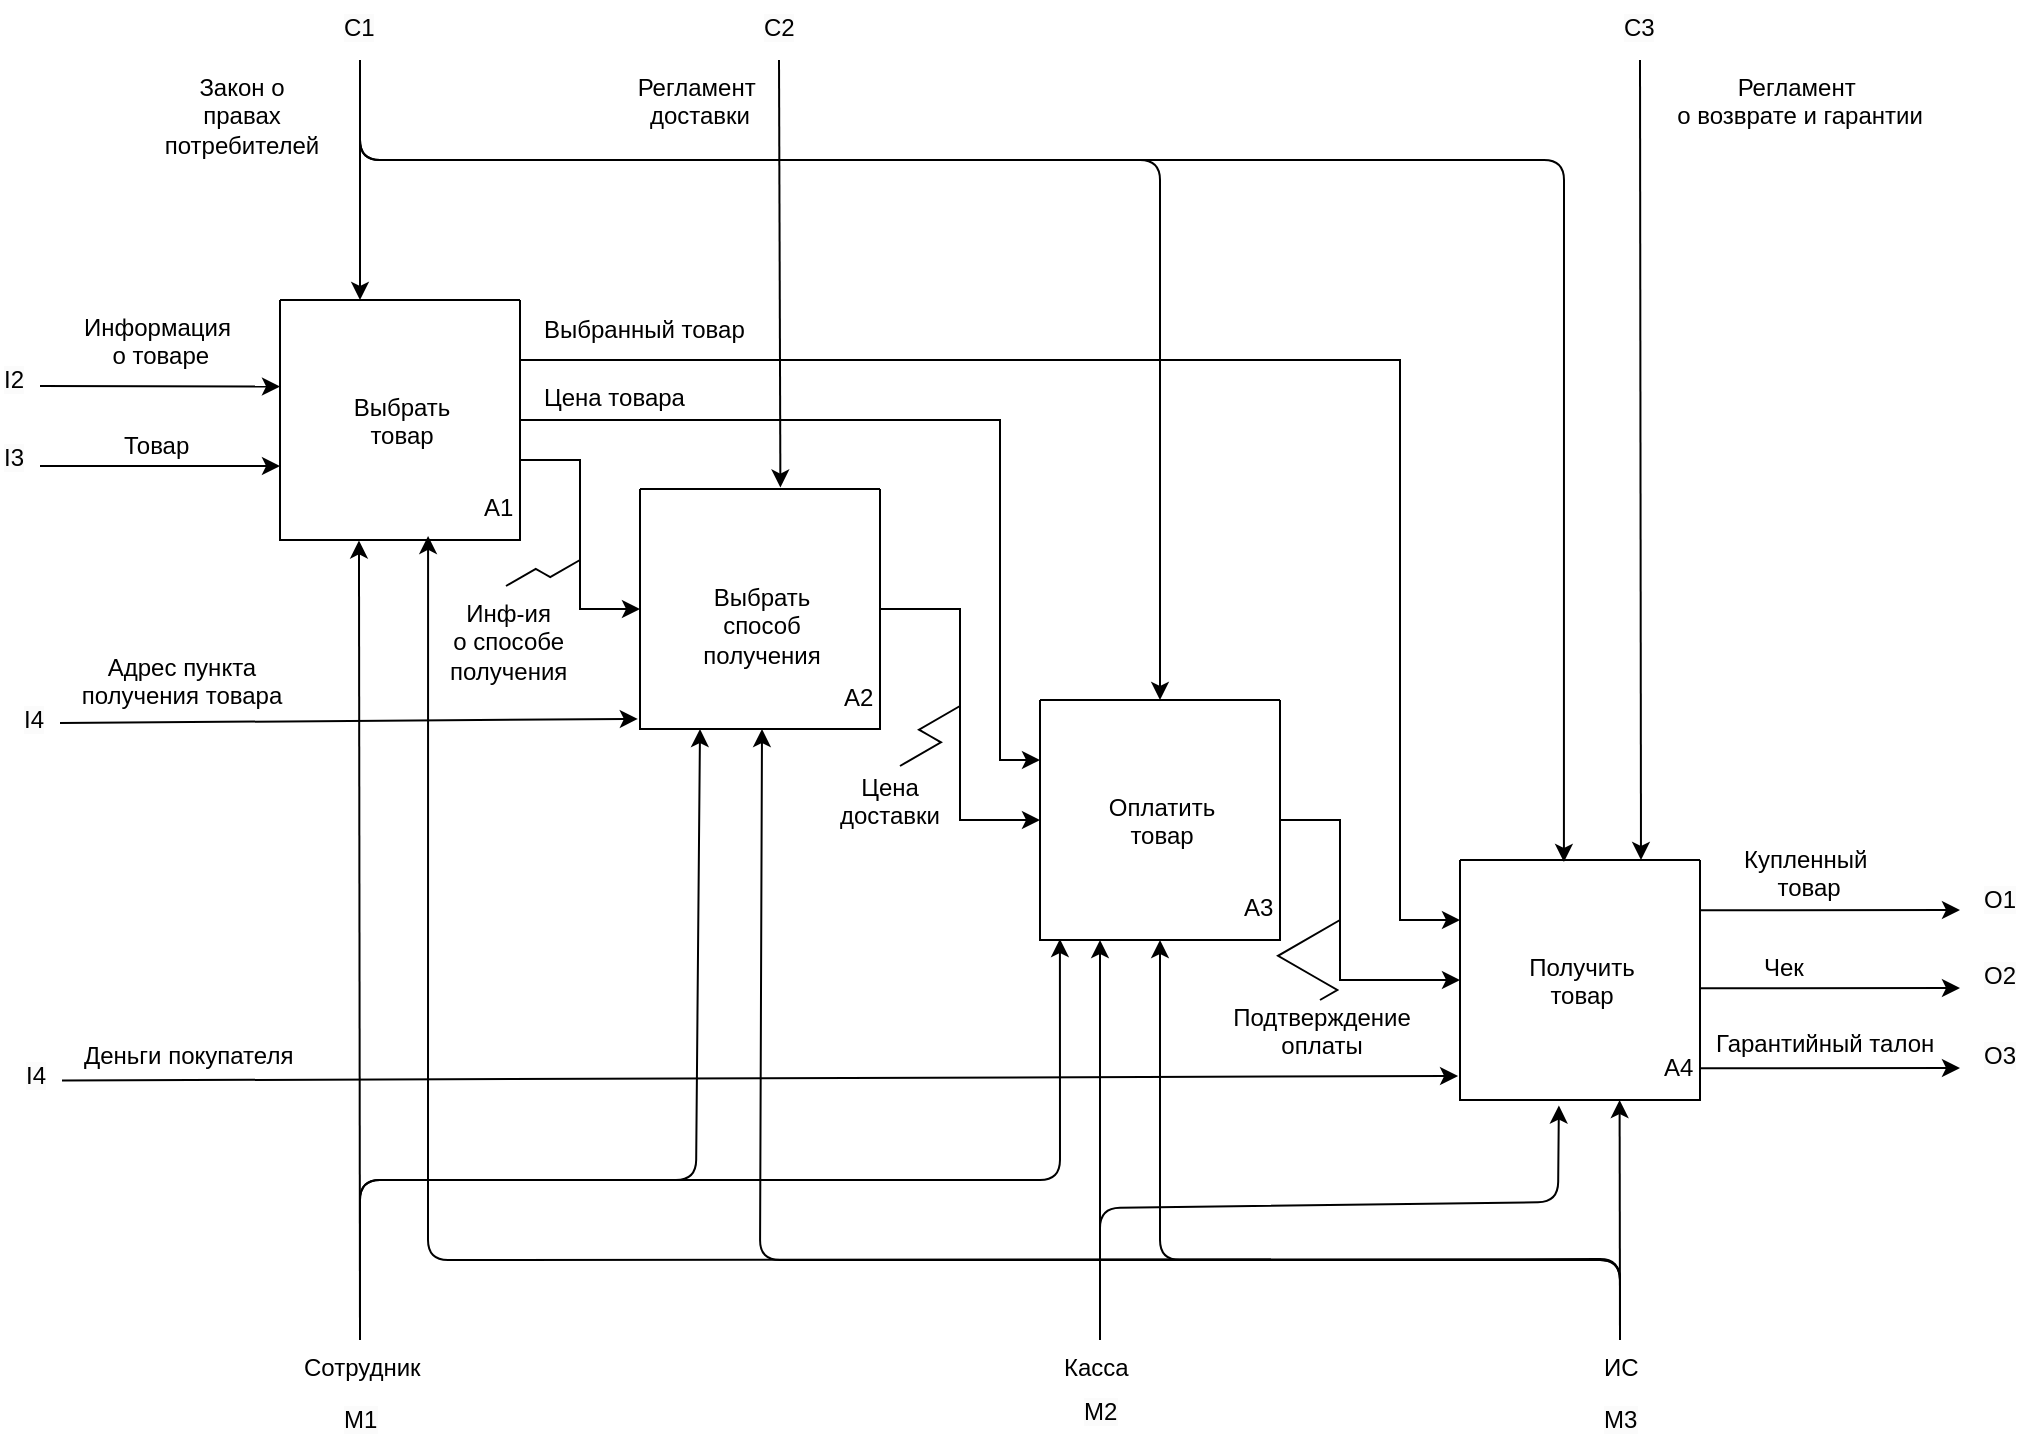 <mxfile version="23.1.6" type="github">
  <diagram name="Страница — 1" id="sxPRt-Bu6NR-vyBbjWRW">
    <mxGraphModel dx="1843" dy="1203" grid="0" gridSize="10" guides="1" tooltips="1" connect="1" arrows="1" fold="1" page="0" pageScale="1" pageWidth="827" pageHeight="1169" math="0" shadow="0">
      <root>
        <mxCell id="0" />
        <mxCell id="1" parent="0" />
        <mxCell id="to2cmPUaetgxXthWl9te-18" style="edgeStyle=orthogonalEdgeStyle;rounded=0;orthogonalLoop=1;jettySize=auto;html=1;entryX=0;entryY=0.5;entryDx=0;entryDy=0;" parent="1" source="to2cmPUaetgxXthWl9te-2" target="to2cmPUaetgxXthWl9te-4" edge="1">
          <mxGeometry relative="1" as="geometry">
            <Array as="points">
              <mxPoint x="230" y="200" />
              <mxPoint x="230" y="275" />
            </Array>
          </mxGeometry>
        </mxCell>
        <mxCell id="to2cmPUaetgxXthWl9te-21" style="edgeStyle=orthogonalEdgeStyle;rounded=0;orthogonalLoop=1;jettySize=auto;html=1;exitX=1;exitY=0.25;exitDx=0;exitDy=0;entryX=0;entryY=0.25;entryDx=0;entryDy=0;" parent="1" source="to2cmPUaetgxXthWl9te-2" target="to2cmPUaetgxXthWl9te-6" edge="1">
          <mxGeometry relative="1" as="geometry">
            <Array as="points">
              <mxPoint x="200" y="180" />
              <mxPoint x="440" y="180" />
              <mxPoint x="440" y="350" />
            </Array>
          </mxGeometry>
        </mxCell>
        <mxCell id="to2cmPUaetgxXthWl9te-22" style="edgeStyle=orthogonalEdgeStyle;rounded=0;orthogonalLoop=1;jettySize=auto;html=1;exitX=1;exitY=0.25;exitDx=0;exitDy=0;entryX=0;entryY=0.25;entryDx=0;entryDy=0;" parent="1" source="to2cmPUaetgxXthWl9te-2" target="to2cmPUaetgxXthWl9te-5" edge="1">
          <mxGeometry relative="1" as="geometry">
            <Array as="points">
              <mxPoint x="640" y="150" />
              <mxPoint x="640" y="430" />
            </Array>
          </mxGeometry>
        </mxCell>
        <mxCell id="to2cmPUaetgxXthWl9te-2" value="" style="swimlane;startSize=0;" parent="1" vertex="1">
          <mxGeometry x="80" y="120" width="120" height="120" as="geometry" />
        </mxCell>
        <mxCell id="to2cmPUaetgxXthWl9te-7" value="&lt;div style=&quot;text-align: center;&quot;&gt;А1&lt;/div&gt;" style="text;whiteSpace=wrap;html=1;" parent="to2cmPUaetgxXthWl9te-2" vertex="1">
          <mxGeometry x="100" y="90" width="20" height="30" as="geometry" />
        </mxCell>
        <mxCell id="to2cmPUaetgxXthWl9te-17" value="&lt;div style=&quot;text-align: center;&quot;&gt;Выбрать товар&lt;/div&gt;" style="text;whiteSpace=wrap;html=1;" parent="to2cmPUaetgxXthWl9te-2" vertex="1">
          <mxGeometry x="20" y="40" width="80" height="40" as="geometry" />
        </mxCell>
        <mxCell id="to2cmPUaetgxXthWl9te-46" value="" style="endArrow=classic;html=1;rounded=0;" parent="to2cmPUaetgxXthWl9te-2" edge="1">
          <mxGeometry width="50" height="50" relative="1" as="geometry">
            <mxPoint x="40" y="-120" as="sourcePoint" />
            <mxPoint x="40" as="targetPoint" />
          </mxGeometry>
        </mxCell>
        <mxCell id="to2cmPUaetgxXthWl9te-19" style="edgeStyle=orthogonalEdgeStyle;rounded=0;orthogonalLoop=1;jettySize=auto;html=1;exitX=1;exitY=0.5;exitDx=0;exitDy=0;entryX=0;entryY=0.5;entryDx=0;entryDy=0;" parent="1" source="to2cmPUaetgxXthWl9te-4" target="to2cmPUaetgxXthWl9te-6" edge="1">
          <mxGeometry relative="1" as="geometry" />
        </mxCell>
        <mxCell id="to2cmPUaetgxXthWl9te-4" value="" style="swimlane;startSize=0;" parent="1" vertex="1">
          <mxGeometry x="260" y="214.5" width="120" height="120" as="geometry" />
        </mxCell>
        <mxCell id="to2cmPUaetgxXthWl9te-8" value="&lt;div style=&quot;text-align: center;&quot;&gt;А2&lt;/div&gt;" style="text;whiteSpace=wrap;html=1;" parent="to2cmPUaetgxXthWl9te-4" vertex="1">
          <mxGeometry x="100" y="90" width="20" height="30" as="geometry" />
        </mxCell>
        <mxCell id="to2cmPUaetgxXthWl9te-23" value="&lt;div style=&quot;text-align: center;&quot;&gt;Выбрать способ получения&lt;/div&gt;" style="text;whiteSpace=wrap;html=1;" parent="to2cmPUaetgxXthWl9te-4" vertex="1">
          <mxGeometry x="20" y="40" width="80" height="40" as="geometry" />
        </mxCell>
        <mxCell id="to2cmPUaetgxXthWl9te-5" value="" style="swimlane;startSize=0;" parent="1" vertex="1">
          <mxGeometry x="670" y="400" width="120" height="120" as="geometry" />
        </mxCell>
        <mxCell id="to2cmPUaetgxXthWl9te-10" value="&lt;div style=&quot;text-align: center;&quot;&gt;А4&lt;/div&gt;" style="text;whiteSpace=wrap;html=1;" parent="to2cmPUaetgxXthWl9te-5" vertex="1">
          <mxGeometry x="100" y="90" width="20" height="30" as="geometry" />
        </mxCell>
        <mxCell id="to2cmPUaetgxXthWl9te-25" value="&lt;div style=&quot;text-align: center;&quot;&gt;Получить товар&lt;/div&gt;" style="text;whiteSpace=wrap;html=1;" parent="to2cmPUaetgxXthWl9te-5" vertex="1">
          <mxGeometry x="20" y="40" width="80" height="40" as="geometry" />
        </mxCell>
        <mxCell id="to2cmPUaetgxXthWl9te-76" value="" style="endArrow=classic;html=1;rounded=0;entryX=0.665;entryY=1;entryDx=0;entryDy=0;entryPerimeter=0;" parent="to2cmPUaetgxXthWl9te-5" target="to2cmPUaetgxXthWl9te-5" edge="1">
          <mxGeometry width="50" height="50" relative="1" as="geometry">
            <mxPoint x="80" y="240" as="sourcePoint" />
            <mxPoint x="80" y="130" as="targetPoint" />
          </mxGeometry>
        </mxCell>
        <mxCell id="to2cmPUaetgxXthWl9te-81" value="" style="endArrow=classic;html=1;rounded=1;entryX=0.5;entryY=1;entryDx=0;entryDy=0;curved=0;" parent="to2cmPUaetgxXthWl9te-5" target="to2cmPUaetgxXthWl9te-6" edge="1">
          <mxGeometry width="50" height="50" relative="1" as="geometry">
            <mxPoint x="80" y="240" as="sourcePoint" />
            <mxPoint x="-140" y="120" as="targetPoint" />
            <Array as="points">
              <mxPoint x="80" y="200" />
              <mxPoint x="-150" y="200" />
            </Array>
          </mxGeometry>
        </mxCell>
        <mxCell id="hy14GzOTZHPCHO-HXmPk-3" value="" style="endArrow=classic;html=1;rounded=1;curved=0;" edge="1" parent="to2cmPUaetgxXthWl9te-5">
          <mxGeometry width="50" height="50" relative="1" as="geometry">
            <mxPoint x="80" y="239" as="sourcePoint" />
            <mxPoint x="-349" y="-65.5" as="targetPoint" />
            <Array as="points">
              <mxPoint x="80" y="200" />
              <mxPoint x="-350" y="200" />
            </Array>
          </mxGeometry>
        </mxCell>
        <mxCell id="to2cmPUaetgxXthWl9te-20" style="edgeStyle=orthogonalEdgeStyle;rounded=0;orthogonalLoop=1;jettySize=auto;html=1;exitX=1;exitY=0.5;exitDx=0;exitDy=0;entryX=0;entryY=0.5;entryDx=0;entryDy=0;" parent="1" source="to2cmPUaetgxXthWl9te-6" target="to2cmPUaetgxXthWl9te-5" edge="1">
          <mxGeometry relative="1" as="geometry">
            <Array as="points">
              <mxPoint x="610" y="380" />
              <mxPoint x="610" y="460" />
            </Array>
          </mxGeometry>
        </mxCell>
        <mxCell id="to2cmPUaetgxXthWl9te-6" value="" style="swimlane;startSize=0;" parent="1" vertex="1">
          <mxGeometry x="460" y="320" width="120" height="120" as="geometry" />
        </mxCell>
        <mxCell id="to2cmPUaetgxXthWl9te-9" value="&lt;div style=&quot;text-align: center;&quot;&gt;А3&lt;/div&gt;" style="text;whiteSpace=wrap;html=1;" parent="to2cmPUaetgxXthWl9te-6" vertex="1">
          <mxGeometry x="100" y="90" width="20" height="30" as="geometry" />
        </mxCell>
        <mxCell id="to2cmPUaetgxXthWl9te-24" value="&lt;div style=&quot;text-align: center;&quot;&gt;Оплатить товар&lt;/div&gt;" style="text;whiteSpace=wrap;html=1;" parent="to2cmPUaetgxXthWl9te-6" vertex="1">
          <mxGeometry x="20" y="40" width="80" height="40" as="geometry" />
        </mxCell>
        <mxCell id="to2cmPUaetgxXthWl9te-11" value="" style="endArrow=classic;html=1;rounded=0;" parent="1" edge="1">
          <mxGeometry width="50" height="50" relative="1" as="geometry">
            <mxPoint x="-40" y="163" as="sourcePoint" />
            <mxPoint x="80.0" y="163.273" as="targetPoint" />
          </mxGeometry>
        </mxCell>
        <mxCell id="to2cmPUaetgxXthWl9te-12" value="" style="endArrow=classic;html=1;rounded=0;" parent="1" edge="1">
          <mxGeometry width="50" height="50" relative="1" as="geometry">
            <mxPoint x="-40" y="203" as="sourcePoint" />
            <mxPoint x="80" y="203" as="targetPoint" />
          </mxGeometry>
        </mxCell>
        <mxCell id="to2cmPUaetgxXthWl9te-13" value="&lt;div style=&quot;text-align: center;&quot;&gt;Информация&amp;nbsp;&lt;/div&gt;&lt;div style=&quot;text-align: center;&quot;&gt;о товаре&lt;/div&gt;" style="text;whiteSpace=wrap;html=1;" parent="1" vertex="1">
          <mxGeometry x="-20" y="120" width="80" height="40" as="geometry" />
        </mxCell>
        <mxCell id="to2cmPUaetgxXthWl9te-14" value="&lt;div style=&quot;text-align: center;&quot;&gt;Товар&lt;/div&gt;" style="text;whiteSpace=wrap;html=1;" parent="1" vertex="1">
          <mxGeometry y="179" width="50" height="20" as="geometry" />
        </mxCell>
        <mxCell id="to2cmPUaetgxXthWl9te-15" value="&lt;span style=&quot;caret-color: rgb(0, 0, 0); color: rgb(0, 0, 0); font-family: Helvetica; font-style: normal; font-variant-caps: normal; font-weight: 400; letter-spacing: normal; text-align: center; text-indent: 0px; text-transform: none; word-spacing: 0px; -webkit-text-stroke-width: 0px; background-color: rgb(251, 251, 251); text-decoration: none; float: none; display: inline !important;&quot;&gt;&lt;font style=&quot;font-size: 12px;&quot;&gt;I2&lt;/font&gt;&lt;/span&gt;" style="text;whiteSpace=wrap;html=1;" parent="1" vertex="1">
          <mxGeometry x="-60" y="145.5" width="20" height="30" as="geometry" />
        </mxCell>
        <mxCell id="to2cmPUaetgxXthWl9te-16" value="&lt;span style=&quot;caret-color: rgb(0, 0, 0); color: rgb(0, 0, 0); font-family: Helvetica; font-style: normal; font-variant-caps: normal; font-weight: 400; letter-spacing: normal; text-align: center; text-indent: 0px; text-transform: none; word-spacing: 0px; -webkit-text-stroke-width: 0px; background-color: rgb(251, 251, 251); text-decoration: none; float: none; display: inline !important;&quot;&gt;&lt;font style=&quot;font-size: 12px;&quot;&gt;I3&lt;/font&gt;&lt;/span&gt;" style="text;whiteSpace=wrap;html=1;" parent="1" vertex="1">
          <mxGeometry x="-60" y="184.5" width="20" height="30" as="geometry" />
        </mxCell>
        <mxCell id="to2cmPUaetgxXthWl9te-26" value="" style="endArrow=classic;html=1;rounded=0;" parent="1" edge="1">
          <mxGeometry width="50" height="50" relative="1" as="geometry">
            <mxPoint x="790" y="425.17" as="sourcePoint" />
            <mxPoint x="920" y="425" as="targetPoint" />
          </mxGeometry>
        </mxCell>
        <mxCell id="to2cmPUaetgxXthWl9te-27" value="" style="endArrow=classic;html=1;rounded=0;" parent="1" edge="1">
          <mxGeometry width="50" height="50" relative="1" as="geometry">
            <mxPoint x="790" y="464.17" as="sourcePoint" />
            <mxPoint x="920" y="464" as="targetPoint" />
          </mxGeometry>
        </mxCell>
        <mxCell id="to2cmPUaetgxXthWl9te-28" value="" style="endArrow=classic;html=1;rounded=0;" parent="1" edge="1">
          <mxGeometry width="50" height="50" relative="1" as="geometry">
            <mxPoint x="790" y="504.17" as="sourcePoint" />
            <mxPoint x="920" y="504" as="targetPoint" />
          </mxGeometry>
        </mxCell>
        <mxCell id="to2cmPUaetgxXthWl9te-29" value="&lt;div style=&quot;text-align: center;&quot;&gt;Купленный&amp;nbsp;&lt;/div&gt;&lt;div style=&quot;text-align: center;&quot;&gt;товар&lt;/div&gt;" style="text;whiteSpace=wrap;html=1;" parent="1" vertex="1">
          <mxGeometry x="810" y="386" width="120" height="20" as="geometry" />
        </mxCell>
        <mxCell id="to2cmPUaetgxXthWl9te-30" value="&lt;div style=&quot;text-align: center;&quot;&gt;Чек&lt;/div&gt;" style="text;whiteSpace=wrap;html=1;" parent="1" vertex="1">
          <mxGeometry x="820" y="440" width="50" height="20" as="geometry" />
        </mxCell>
        <mxCell id="to2cmPUaetgxXthWl9te-31" value="&lt;div style=&quot;text-align: center;&quot;&gt;Гарантийный талон&lt;/div&gt;" style="text;whiteSpace=wrap;html=1;" parent="1" vertex="1">
          <mxGeometry x="796" y="478" width="120" height="20" as="geometry" />
        </mxCell>
        <mxCell id="to2cmPUaetgxXthWl9te-32" value="&lt;span style=&quot;caret-color: rgb(0, 0, 0); color: rgb(0, 0, 0); font-family: Helvetica; font-style: normal; font-variant-caps: normal; font-weight: 400; letter-spacing: normal; text-align: center; text-indent: 0px; text-transform: none; word-spacing: 0px; -webkit-text-stroke-width: 0px; background-color: rgb(251, 251, 251); text-decoration: none; float: none; display: inline !important;&quot;&gt;&lt;font style=&quot;font-size: 12px;&quot;&gt;О1&lt;/font&gt;&lt;/span&gt;" style="text;whiteSpace=wrap;html=1;" parent="1" vertex="1">
          <mxGeometry x="930" y="406" width="20" height="30" as="geometry" />
        </mxCell>
        <mxCell id="to2cmPUaetgxXthWl9te-33" value="&lt;span style=&quot;caret-color: rgb(0, 0, 0); color: rgb(0, 0, 0); font-family: Helvetica; font-style: normal; font-variant-caps: normal; font-weight: 400; letter-spacing: normal; text-align: center; text-indent: 0px; text-transform: none; word-spacing: 0px; -webkit-text-stroke-width: 0px; background-color: rgb(251, 251, 251); text-decoration: none; float: none; display: inline !important;&quot;&gt;&lt;font style=&quot;font-size: 12px;&quot;&gt;O2&lt;/font&gt;&lt;/span&gt;" style="text;whiteSpace=wrap;html=1;" parent="1" vertex="1">
          <mxGeometry x="930" y="444" width="20" height="30" as="geometry" />
        </mxCell>
        <mxCell id="to2cmPUaetgxXthWl9te-34" value="&lt;span style=&quot;caret-color: rgb(0, 0, 0); color: rgb(0, 0, 0); font-family: Helvetica; font-style: normal; font-variant-caps: normal; font-weight: 400; letter-spacing: normal; text-align: center; text-indent: 0px; text-transform: none; word-spacing: 0px; -webkit-text-stroke-width: 0px; background-color: rgb(251, 251, 251); text-decoration: none; float: none; display: inline !important;&quot;&gt;&lt;font style=&quot;font-size: 12px;&quot;&gt;O3&lt;/font&gt;&lt;/span&gt;" style="text;whiteSpace=wrap;html=1;" parent="1" vertex="1">
          <mxGeometry x="930" y="484" width="20" height="30" as="geometry" />
        </mxCell>
        <mxCell id="to2cmPUaetgxXthWl9te-37" value="&lt;div style=&quot;text-align: center;&quot;&gt;Выбранный товар&lt;/div&gt;" style="text;whiteSpace=wrap;html=1;" parent="1" vertex="1">
          <mxGeometry x="210" y="121" width="119" height="24.5" as="geometry" />
        </mxCell>
        <mxCell id="to2cmPUaetgxXthWl9te-38" value="&lt;div style=&quot;text-align: center;&quot;&gt;Цена товара&lt;/div&gt;" style="text;whiteSpace=wrap;html=1;" parent="1" vertex="1">
          <mxGeometry x="210" y="154.5" width="100" height="24.5" as="geometry" />
        </mxCell>
        <mxCell id="to2cmPUaetgxXthWl9te-39" value="&lt;div style=&quot;text-align: center;&quot;&gt;Инф-ия&lt;/div&gt;&lt;div style=&quot;text-align: center;&quot;&gt;о способе получения&lt;/div&gt;" style="text;whiteSpace=wrap;html=1;" parent="1" vertex="1">
          <mxGeometry x="163" y="263" width="60" height="50" as="geometry" />
        </mxCell>
        <mxCell id="to2cmPUaetgxXthWl9te-40" value="" style="edgeStyle=isometricEdgeStyle;endArrow=none;html=1;rounded=0;exitX=0.5;exitY=0;exitDx=0;exitDy=0;" parent="1" source="to2cmPUaetgxXthWl9te-39" edge="1">
          <mxGeometry width="50" height="100" relative="1" as="geometry">
            <mxPoint x="213.46" y="280" as="sourcePoint" />
            <mxPoint x="230" y="250" as="targetPoint" />
          </mxGeometry>
        </mxCell>
        <mxCell id="to2cmPUaetgxXthWl9te-41" value="&lt;div style=&quot;text-align: center;&quot;&gt;Цена доставки&lt;/div&gt;" style="text;whiteSpace=wrap;html=1;" parent="1" vertex="1">
          <mxGeometry x="354" y="350" width="60" height="46" as="geometry" />
        </mxCell>
        <mxCell id="to2cmPUaetgxXthWl9te-43" value="&lt;div style=&quot;text-align: center;&quot;&gt;Подтверждение оплаты&lt;/div&gt;" style="text;whiteSpace=wrap;html=1;" parent="1" vertex="1">
          <mxGeometry x="550" y="464.75" width="100" height="33.25" as="geometry" />
        </mxCell>
        <mxCell id="to2cmPUaetgxXthWl9te-44" value="" style="edgeStyle=isometricEdgeStyle;endArrow=none;html=1;rounded=0;" parent="1" edge="1">
          <mxGeometry width="50" height="100" relative="1" as="geometry">
            <mxPoint x="600" y="470" as="sourcePoint" />
            <mxPoint x="610" y="430" as="targetPoint" />
            <Array as="points">
              <mxPoint x="600" y="460" />
            </Array>
          </mxGeometry>
        </mxCell>
        <mxCell id="to2cmPUaetgxXthWl9te-45" value="&lt;div style=&quot;text-align: center;&quot;&gt;Закон о правах потребителей&lt;/div&gt;" style="text;whiteSpace=wrap;html=1;" parent="1" vertex="1">
          <mxGeometry x="20" width="80" height="50" as="geometry" />
        </mxCell>
        <mxCell id="to2cmPUaetgxXthWl9te-47" value="&lt;span style=&quot;caret-color: rgb(0, 0, 0); color: rgb(0, 0, 0); font-family: Helvetica; font-style: normal; font-variant-caps: normal; font-weight: 400; letter-spacing: normal; text-align: center; text-indent: 0px; text-transform: none; word-spacing: 0px; -webkit-text-stroke-width: 0px; background-color: rgb(251, 251, 251); text-decoration: none; float: none; display: inline !important;&quot;&gt;&lt;font style=&quot;font-size: 12px;&quot;&gt;С1&lt;/font&gt;&lt;/span&gt;" style="text;whiteSpace=wrap;html=1;" parent="1" vertex="1">
          <mxGeometry x="110" y="-30" width="20" height="30" as="geometry" />
        </mxCell>
        <mxCell id="to2cmPUaetgxXthWl9te-48" value="&lt;span style=&quot;caret-color: rgb(0, 0, 0); color: rgb(0, 0, 0); font-family: Helvetica; font-style: normal; font-variant-caps: normal; font-weight: 400; letter-spacing: normal; text-align: center; text-indent: 0px; text-transform: none; word-spacing: 0px; -webkit-text-stroke-width: 0px; background-color: rgb(251, 251, 251); text-decoration: none; float: none; display: inline !important;&quot;&gt;&lt;font style=&quot;font-size: 12px;&quot;&gt;С2&lt;/font&gt;&lt;/span&gt;" style="text;whiteSpace=wrap;html=1;" parent="1" vertex="1">
          <mxGeometry x="320" y="-30" width="20" height="30" as="geometry" />
        </mxCell>
        <mxCell id="to2cmPUaetgxXthWl9te-50" value="" style="endArrow=classic;html=1;rounded=1;entryX=0.5;entryY=0;entryDx=0;entryDy=0;curved=0;" parent="1" target="to2cmPUaetgxXthWl9te-6" edge="1">
          <mxGeometry width="50" height="50" relative="1" as="geometry">
            <mxPoint x="120" as="sourcePoint" />
            <mxPoint x="170" y="-50" as="targetPoint" />
            <Array as="points">
              <mxPoint x="120" y="50" />
              <mxPoint x="520" y="50" />
            </Array>
          </mxGeometry>
        </mxCell>
        <mxCell id="to2cmPUaetgxXthWl9te-53" value="" style="endArrow=classic;html=1;rounded=1;entryX=0.433;entryY=0.008;entryDx=0;entryDy=0;curved=0;entryPerimeter=0;" parent="1" target="to2cmPUaetgxXthWl9te-5" edge="1">
          <mxGeometry width="50" height="50" relative="1" as="geometry">
            <mxPoint x="120" y="0.5" as="sourcePoint" />
            <mxPoint x="520" y="320.5" as="targetPoint" />
            <Array as="points">
              <mxPoint x="120" y="50" />
              <mxPoint x="420" y="50" />
              <mxPoint x="722" y="50" />
            </Array>
          </mxGeometry>
        </mxCell>
        <mxCell id="to2cmPUaetgxXthWl9te-55" value="" style="endArrow=classic;html=1;rounded=0;entryX=0.585;entryY=-0.006;entryDx=0;entryDy=0;entryPerimeter=0;" parent="1" target="to2cmPUaetgxXthWl9te-4" edge="1">
          <mxGeometry width="50" height="50" relative="1" as="geometry">
            <mxPoint x="329.5" as="sourcePoint" />
            <mxPoint x="329.5" y="120" as="targetPoint" />
          </mxGeometry>
        </mxCell>
        <mxCell id="to2cmPUaetgxXthWl9te-56" value="&lt;div style=&quot;&quot;&gt;Регламент&amp;nbsp;&lt;/div&gt;&lt;div style=&quot;&quot;&gt;доставки&lt;/div&gt;" style="text;whiteSpace=wrap;html=1;align=center;" parent="1" vertex="1">
          <mxGeometry x="250" width="80" height="50" as="geometry" />
        </mxCell>
        <mxCell id="to2cmPUaetgxXthWl9te-57" value="" style="endArrow=classic;html=1;rounded=0;entryX=0.585;entryY=-0.006;entryDx=0;entryDy=0;entryPerimeter=0;" parent="1" edge="1">
          <mxGeometry width="50" height="50" relative="1" as="geometry">
            <mxPoint x="760" as="sourcePoint" />
            <mxPoint x="760.5" y="400" as="targetPoint" />
          </mxGeometry>
        </mxCell>
        <mxCell id="to2cmPUaetgxXthWl9te-59" value="&lt;span style=&quot;caret-color: rgb(0, 0, 0); color: rgb(0, 0, 0); font-family: Helvetica; font-style: normal; font-variant-caps: normal; font-weight: 400; letter-spacing: normal; text-align: center; text-indent: 0px; text-transform: none; word-spacing: 0px; -webkit-text-stroke-width: 0px; background-color: rgb(251, 251, 251); text-decoration: none; float: none; display: inline !important;&quot;&gt;&lt;font style=&quot;font-size: 12px;&quot;&gt;С3&lt;/font&gt;&lt;/span&gt;" style="text;whiteSpace=wrap;html=1;" parent="1" vertex="1">
          <mxGeometry x="750" y="-30" width="20" height="30" as="geometry" />
        </mxCell>
        <mxCell id="to2cmPUaetgxXthWl9te-61" value="&lt;div style=&quot;&quot;&gt;Регламент&amp;nbsp;&lt;br style=&quot;border-color: var(--border-color);&quot;&gt;о возврате и гарантии&lt;br&gt;&lt;/div&gt;" style="text;whiteSpace=wrap;html=1;align=center;" parent="1" vertex="1">
          <mxGeometry x="770" width="140" height="50" as="geometry" />
        </mxCell>
        <mxCell id="to2cmPUaetgxXthWl9te-62" value="" style="endArrow=classic;html=1;rounded=0;entryX=-0.009;entryY=0.958;entryDx=0;entryDy=0;entryPerimeter=0;" parent="1" target="to2cmPUaetgxXthWl9te-4" edge="1">
          <mxGeometry width="50" height="50" relative="1" as="geometry">
            <mxPoint x="-30" y="331.5" as="sourcePoint" />
            <mxPoint x="256.76" y="330" as="targetPoint" />
          </mxGeometry>
        </mxCell>
        <mxCell id="to2cmPUaetgxXthWl9te-63" value="&lt;div style=&quot;text-align: center;&quot;&gt;Адрес пункта получения товара&lt;br&gt;&lt;/div&gt;" style="text;whiteSpace=wrap;html=1;" parent="1" vertex="1">
          <mxGeometry x="-30" y="290" width="120" height="40" as="geometry" />
        </mxCell>
        <mxCell id="to2cmPUaetgxXthWl9te-64" value="&lt;span style=&quot;caret-color: rgb(0, 0, 0); color: rgb(0, 0, 0); font-family: Helvetica; font-style: normal; font-variant-caps: normal; font-weight: 400; letter-spacing: normal; text-align: center; text-indent: 0px; text-transform: none; word-spacing: 0px; -webkit-text-stroke-width: 0px; background-color: rgb(251, 251, 251); text-decoration: none; float: none; display: inline !important;&quot;&gt;&lt;font style=&quot;font-size: 12px;&quot;&gt;I4&lt;/font&gt;&lt;/span&gt;" style="text;whiteSpace=wrap;html=1;" parent="1" vertex="1">
          <mxGeometry x="-50" y="315.5" width="20" height="30" as="geometry" />
        </mxCell>
        <mxCell id="to2cmPUaetgxXthWl9te-65" value="" style="endArrow=classic;html=1;rounded=0;entryX=-0.008;entryY=0.9;entryDx=0;entryDy=0;entryPerimeter=0;" parent="1" target="to2cmPUaetgxXthWl9te-5" edge="1">
          <mxGeometry width="50" height="50" relative="1" as="geometry">
            <mxPoint x="-29" y="510.25" as="sourcePoint" />
            <mxPoint x="260" y="507.75" as="targetPoint" />
          </mxGeometry>
        </mxCell>
        <mxCell id="to2cmPUaetgxXthWl9te-66" value="&lt;div style=&quot;text-align: center;&quot;&gt;Деньги покупателя&lt;br&gt;&lt;/div&gt;" style="text;whiteSpace=wrap;html=1;" parent="1" vertex="1">
          <mxGeometry x="-20" y="484" width="120" height="22" as="geometry" />
        </mxCell>
        <mxCell id="to2cmPUaetgxXthWl9te-67" value="&lt;span style=&quot;caret-color: rgb(0, 0, 0); color: rgb(0, 0, 0); font-family: Helvetica; font-style: normal; font-variant-caps: normal; font-weight: 400; letter-spacing: normal; text-align: center; text-indent: 0px; text-transform: none; word-spacing: 0px; -webkit-text-stroke-width: 0px; background-color: rgb(251, 251, 251); text-decoration: none; float: none; display: inline !important;&quot;&gt;&lt;font style=&quot;font-size: 12px;&quot;&gt;I4&lt;/font&gt;&lt;/span&gt;" style="text;whiteSpace=wrap;html=1;" parent="1" vertex="1">
          <mxGeometry x="-49" y="494.25" width="20" height="30" as="geometry" />
        </mxCell>
        <mxCell id="to2cmPUaetgxXthWl9te-68" value="" style="endArrow=classic;html=1;rounded=0;entryX=0.329;entryY=1.002;entryDx=0;entryDy=0;entryPerimeter=0;" parent="1" target="to2cmPUaetgxXthWl9te-2" edge="1">
          <mxGeometry width="50" height="50" relative="1" as="geometry">
            <mxPoint x="120" y="640" as="sourcePoint" />
            <mxPoint x="170" y="590" as="targetPoint" />
          </mxGeometry>
        </mxCell>
        <mxCell id="to2cmPUaetgxXthWl9te-69" value="" style="endArrow=classic;html=1;rounded=1;entryX=0.083;entryY=0.996;entryDx=0;entryDy=0;entryPerimeter=0;curved=0;" parent="1" target="to2cmPUaetgxXthWl9te-6" edge="1">
          <mxGeometry width="50" height="50" relative="1" as="geometry">
            <mxPoint x="120" y="640" as="sourcePoint" />
            <mxPoint x="170" y="590" as="targetPoint" />
            <Array as="points">
              <mxPoint x="120" y="560" />
              <mxPoint x="470" y="560" />
            </Array>
          </mxGeometry>
        </mxCell>
        <mxCell id="to2cmPUaetgxXthWl9te-70" value="" style="endArrow=classic;html=1;rounded=0;entryX=0.329;entryY=1.002;entryDx=0;entryDy=0;entryPerimeter=0;" parent="1" edge="1">
          <mxGeometry width="50" height="50" relative="1" as="geometry">
            <mxPoint x="490" y="640" as="sourcePoint" />
            <mxPoint x="490" y="440" as="targetPoint" />
          </mxGeometry>
        </mxCell>
        <mxCell id="to2cmPUaetgxXthWl9te-71" value="" style="endArrow=classic;html=1;rounded=1;entryX=0.412;entryY=1.023;entryDx=0;entryDy=0;entryPerimeter=0;curved=0;" parent="1" target="to2cmPUaetgxXthWl9te-5" edge="1">
          <mxGeometry width="50" height="50" relative="1" as="geometry">
            <mxPoint x="490" y="640" as="sourcePoint" />
            <mxPoint x="490" y="440" as="targetPoint" />
            <Array as="points">
              <mxPoint x="490" y="574" />
              <mxPoint x="719" y="571" />
            </Array>
          </mxGeometry>
        </mxCell>
        <mxCell id="to2cmPUaetgxXthWl9te-72" value="&lt;div style=&quot;text-align: center;&quot;&gt;Сотрудник&lt;br&gt;&lt;/div&gt;" style="text;whiteSpace=wrap;html=1;" parent="1" vertex="1">
          <mxGeometry x="90" y="640" width="80" height="22" as="geometry" />
        </mxCell>
        <mxCell id="to2cmPUaetgxXthWl9te-73" value="&lt;div style=&quot;text-align: center;&quot;&gt;Касса&lt;br&gt;&lt;/div&gt;" style="text;whiteSpace=wrap;html=1;" parent="1" vertex="1">
          <mxGeometry x="470" y="640" width="50" height="22" as="geometry" />
        </mxCell>
        <mxCell id="to2cmPUaetgxXthWl9te-74" value="&lt;div style=&quot;text-align: center;&quot;&gt;ИС&lt;/div&gt;" style="text;whiteSpace=wrap;html=1;" parent="1" vertex="1">
          <mxGeometry x="740" y="640" width="50" height="22" as="geometry" />
        </mxCell>
        <mxCell id="NCUvjU15pjWvKv47fmKF-4" value="&lt;span style=&quot;caret-color: rgb(0, 0, 0); color: rgb(0, 0, 0); font-family: Helvetica; font-style: normal; font-variant-caps: normal; font-weight: 400; letter-spacing: normal; text-align: center; text-indent: 0px; text-transform: none; word-spacing: 0px; -webkit-text-stroke-width: 0px; background-color: rgb(251, 251, 251); text-decoration: none; float: none; display: inline !important;&quot;&gt;&lt;font style=&quot;font-size: 12px;&quot;&gt;M1&lt;/font&gt;&lt;/span&gt;" style="text;whiteSpace=wrap;html=1;" parent="1" vertex="1">
          <mxGeometry x="110" y="666" width="20" height="30" as="geometry" />
        </mxCell>
        <mxCell id="NCUvjU15pjWvKv47fmKF-5" value="&lt;span style=&quot;caret-color: rgb(0, 0, 0); color: rgb(0, 0, 0); font-family: Helvetica; font-style: normal; font-variant-caps: normal; font-weight: 400; letter-spacing: normal; text-align: center; text-indent: 0px; text-transform: none; word-spacing: 0px; -webkit-text-stroke-width: 0px; background-color: rgb(251, 251, 251); text-decoration: none; float: none; display: inline !important;&quot;&gt;&lt;font style=&quot;font-size: 12px;&quot;&gt;M2&lt;/font&gt;&lt;/span&gt;" style="text;whiteSpace=wrap;html=1;" parent="1" vertex="1">
          <mxGeometry x="480" y="662" width="20" height="30" as="geometry" />
        </mxCell>
        <mxCell id="NCUvjU15pjWvKv47fmKF-6" value="&lt;span style=&quot;caret-color: rgb(0, 0, 0); color: rgb(0, 0, 0); font-family: Helvetica; font-style: normal; font-variant-caps: normal; font-weight: 400; letter-spacing: normal; text-align: center; text-indent: 0px; text-transform: none; word-spacing: 0px; -webkit-text-stroke-width: 0px; background-color: rgb(251, 251, 251); text-decoration: none; float: none; display: inline !important;&quot;&gt;&lt;font style=&quot;font-size: 12px;&quot;&gt;M3&lt;/font&gt;&lt;/span&gt;" style="text;whiteSpace=wrap;html=1;" parent="1" vertex="1">
          <mxGeometry x="740" y="666" width="20" height="30" as="geometry" />
        </mxCell>
        <mxCell id="hy14GzOTZHPCHO-HXmPk-1" value="" style="edgeStyle=isometricEdgeStyle;endArrow=none;html=1;rounded=0;exitX=0.5;exitY=0;exitDx=0;exitDy=0;" edge="1" parent="1">
          <mxGeometry width="50" height="100" relative="1" as="geometry">
            <mxPoint x="390" y="353" as="sourcePoint" />
            <mxPoint x="420" y="323" as="targetPoint" />
          </mxGeometry>
        </mxCell>
        <mxCell id="hy14GzOTZHPCHO-HXmPk-7" value="" style="endArrow=classic;html=1;rounded=1;curved=0;entryX=0.617;entryY=0.983;entryDx=0;entryDy=0;entryPerimeter=0;" edge="1" parent="1" target="to2cmPUaetgxXthWl9te-2">
          <mxGeometry width="50" height="50" relative="1" as="geometry">
            <mxPoint x="750" y="638.54" as="sourcePoint" />
            <mxPoint x="151.04" y="240.0" as="targetPoint" />
            <Array as="points">
              <mxPoint x="750" y="599.54" />
              <mxPoint x="154" y="600.04" />
            </Array>
          </mxGeometry>
        </mxCell>
        <mxCell id="hy14GzOTZHPCHO-HXmPk-8" value="" style="endArrow=classic;html=1;rounded=1;entryX=0.25;entryY=1;entryDx=0;entryDy=0;curved=0;" edge="1" parent="1" target="to2cmPUaetgxXthWl9te-4">
          <mxGeometry width="50" height="50" relative="1" as="geometry">
            <mxPoint x="120" y="640" as="sourcePoint" />
            <mxPoint x="470" y="440" as="targetPoint" />
            <Array as="points">
              <mxPoint x="120" y="560" />
              <mxPoint x="288" y="560" />
            </Array>
          </mxGeometry>
        </mxCell>
      </root>
    </mxGraphModel>
  </diagram>
</mxfile>
